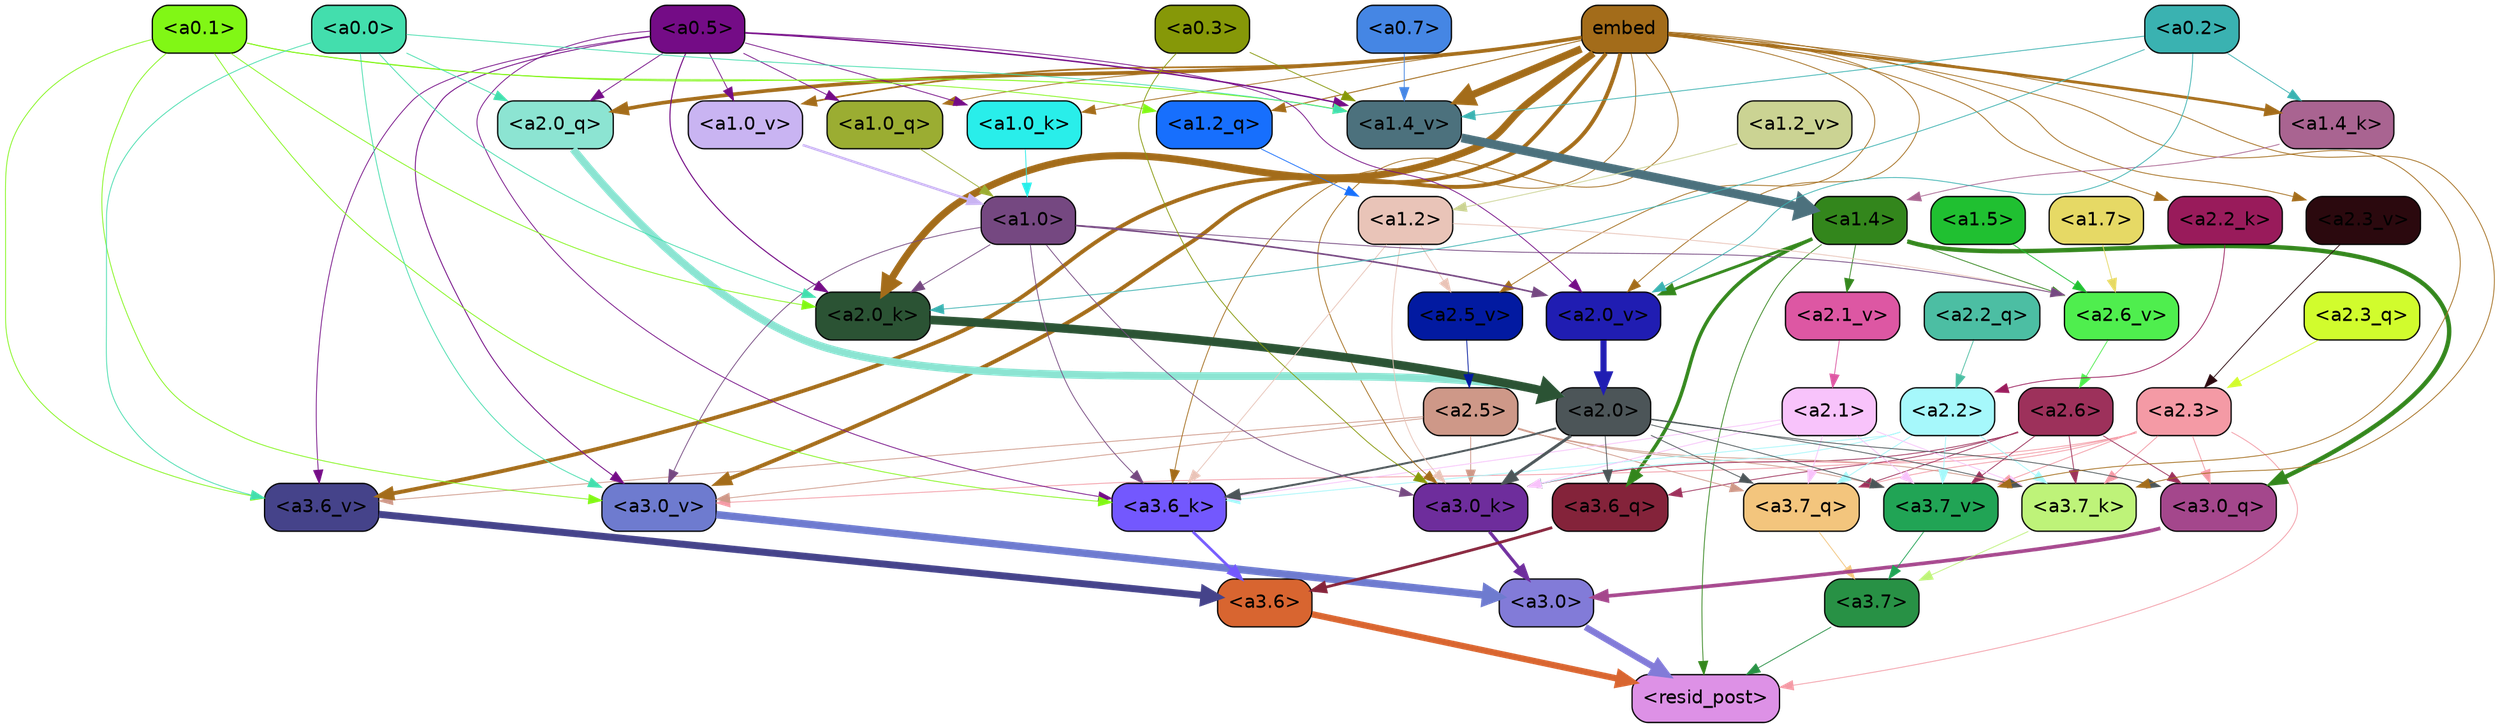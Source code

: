 strict digraph "" {
	graph [bgcolor=transparent,
		layout=dot,
		overlap=false,
		splines=true
	];
	"<a3.7>"	[color=black,
		fillcolor="#289145",
		fontname=Helvetica,
		shape=box,
		style="filled, rounded"];
	"<resid_post>"	[color=black,
		fillcolor="#dd91e6",
		fontname=Helvetica,
		shape=box,
		style="filled, rounded"];
	"<a3.7>" -> "<resid_post>"	[color="#289145",
		penwidth=0.6];
	"<a3.6>"	[color=black,
		fillcolor="#d86530",
		fontname=Helvetica,
		shape=box,
		style="filled, rounded"];
	"<a3.6>" -> "<resid_post>"	[color="#d86530",
		penwidth=4.751612067222595];
	"<a3.0>"	[color=black,
		fillcolor="#827bd8",
		fontname=Helvetica,
		shape=box,
		style="filled, rounded"];
	"<a3.0>" -> "<resid_post>"	[color="#827bd8",
		penwidth=4.884142994880676];
	"<a2.3>"	[color=black,
		fillcolor="#f49aa5",
		fontname=Helvetica,
		shape=box,
		style="filled, rounded"];
	"<a2.3>" -> "<resid_post>"	[color="#f49aa5",
		penwidth=0.6];
	"<a3.7_q>"	[color=black,
		fillcolor="#f3c57d",
		fontname=Helvetica,
		shape=box,
		style="filled, rounded"];
	"<a2.3>" -> "<a3.7_q>"	[color="#f49aa5",
		penwidth=0.6];
	"<a3.0_q>"	[color=black,
		fillcolor="#a4478c",
		fontname=Helvetica,
		shape=box,
		style="filled, rounded"];
	"<a2.3>" -> "<a3.0_q>"	[color="#f49aa5",
		penwidth=0.6];
	"<a3.7_k>"	[color=black,
		fillcolor="#bef379",
		fontname=Helvetica,
		shape=box,
		style="filled, rounded"];
	"<a2.3>" -> "<a3.7_k>"	[color="#f49aa5",
		penwidth=0.6];
	"<a3.0_k>"	[color=black,
		fillcolor="#6e2d9c",
		fontname=Helvetica,
		shape=box,
		style="filled, rounded"];
	"<a2.3>" -> "<a3.0_k>"	[color="#f49aa5",
		penwidth=0.6];
	"<a3.7_v>"	[color=black,
		fillcolor="#21a455",
		fontname=Helvetica,
		shape=box,
		style="filled, rounded"];
	"<a2.3>" -> "<a3.7_v>"	[color="#f49aa5",
		penwidth=0.6];
	"<a3.0_v>"	[color=black,
		fillcolor="#6e7bcf",
		fontname=Helvetica,
		shape=box,
		style="filled, rounded"];
	"<a2.3>" -> "<a3.0_v>"	[color="#f49aa5",
		penwidth=0.6];
	"<a1.4>"	[color=black,
		fillcolor="#33861c",
		fontname=Helvetica,
		shape=box,
		style="filled, rounded"];
	"<a1.4>" -> "<resid_post>"	[color="#33861c",
		penwidth=0.6];
	"<a3.6_q>"	[color=black,
		fillcolor="#84233a",
		fontname=Helvetica,
		shape=box,
		style="filled, rounded"];
	"<a1.4>" -> "<a3.6_q>"	[color="#33861c",
		penwidth=2.6469622254371643];
	"<a1.4>" -> "<a3.0_q>"	[color="#33861c",
		penwidth=3.3040847778320312];
	"<a2.6_v>"	[color=black,
		fillcolor="#4fee4e",
		fontname=Helvetica,
		shape=box,
		style="filled, rounded"];
	"<a1.4>" -> "<a2.6_v>"	[color="#33861c",
		penwidth=0.6];
	"<a2.1_v>"	[color=black,
		fillcolor="#dd57a3",
		fontname=Helvetica,
		shape=box,
		style="filled, rounded"];
	"<a1.4>" -> "<a2.1_v>"	[color="#33861c",
		penwidth=0.6];
	"<a2.0_v>"	[color=black,
		fillcolor="#201db2",
		fontname=Helvetica,
		shape=box,
		style="filled, rounded"];
	"<a1.4>" -> "<a2.0_v>"	[color="#33861c",
		penwidth=2.1286070346832275];
	"<a3.7_q>" -> "<a3.7>"	[color="#f3c57d",
		penwidth=0.6];
	"<a3.6_q>" -> "<a3.6>"	[color="#84233a",
		penwidth=2.091020345687866];
	"<a3.0_q>" -> "<a3.0>"	[color="#a4478c",
		penwidth=2.7421876192092896];
	"<a3.7_k>" -> "<a3.7>"	[color="#bef379",
		penwidth=0.6];
	"<a3.6_k>"	[color=black,
		fillcolor="#7358fe",
		fontname=Helvetica,
		shape=box,
		style="filled, rounded"];
	"<a3.6_k>" -> "<a3.6>"	[color="#7358fe",
		penwidth=2.048597991466522];
	"<a3.0_k>" -> "<a3.0>"	[color="#6e2d9c",
		penwidth=2.476402521133423];
	"<a3.7_v>" -> "<a3.7>"	[color="#21a455",
		penwidth=0.6];
	"<a3.6_v>"	[color=black,
		fillcolor="#45438a",
		fontname=Helvetica,
		shape=box,
		style="filled, rounded"];
	"<a3.6_v>" -> "<a3.6>"	[color="#45438a",
		penwidth=5.2550448179244995];
	"<a3.0_v>" -> "<a3.0>"	[color="#6e7bcf",
		penwidth=5.652270674705505];
	"<a2.6>"	[color=black,
		fillcolor="#9d315b",
		fontname=Helvetica,
		shape=box,
		style="filled, rounded"];
	"<a2.6>" -> "<a3.7_q>"	[color="#9d315b",
		penwidth=0.6];
	"<a2.6>" -> "<a3.6_q>"	[color="#9d315b",
		penwidth=0.6];
	"<a2.6>" -> "<a3.0_q>"	[color="#9d315b",
		penwidth=0.6];
	"<a2.6>" -> "<a3.7_k>"	[color="#9d315b",
		penwidth=0.6];
	"<a2.6>" -> "<a3.0_k>"	[color="#9d315b",
		penwidth=0.6];
	"<a2.6>" -> "<a3.7_v>"	[color="#9d315b",
		penwidth=0.6];
	"<a2.5>"	[color=black,
		fillcolor="#ce9888",
		fontname=Helvetica,
		shape=box,
		style="filled, rounded"];
	"<a2.5>" -> "<a3.7_q>"	[color="#ce9888",
		penwidth=0.6];
	"<a2.5>" -> "<a3.7_k>"	[color="#ce9888",
		penwidth=0.6];
	"<a2.5>" -> "<a3.0_k>"	[color="#ce9888",
		penwidth=0.6];
	"<a2.5>" -> "<a3.7_v>"	[color="#ce9888",
		penwidth=0.6];
	"<a2.5>" -> "<a3.6_v>"	[color="#ce9888",
		penwidth=0.6];
	"<a2.5>" -> "<a3.0_v>"	[color="#ce9888",
		penwidth=0.6];
	"<a2.2>"	[color=black,
		fillcolor="#a6f8fb",
		fontname=Helvetica,
		shape=box,
		style="filled, rounded"];
	"<a2.2>" -> "<a3.7_q>"	[color="#a6f8fb",
		penwidth=0.6];
	"<a2.2>" -> "<a3.7_k>"	[color="#a6f8fb",
		penwidth=0.6];
	"<a2.2>" -> "<a3.6_k>"	[color="#a6f8fb",
		penwidth=0.6];
	"<a2.2>" -> "<a3.0_k>"	[color="#a6f8fb",
		penwidth=0.6];
	"<a2.2>" -> "<a3.7_v>"	[color="#a6f8fb",
		penwidth=0.6];
	"<a2.1>"	[color=black,
		fillcolor="#f8c3fb",
		fontname=Helvetica,
		shape=box,
		style="filled, rounded"];
	"<a2.1>" -> "<a3.7_q>"	[color="#f8c3fb",
		penwidth=0.6];
	"<a2.1>" -> "<a3.7_k>"	[color="#f8c3fb",
		penwidth=0.6];
	"<a2.1>" -> "<a3.6_k>"	[color="#f8c3fb",
		penwidth=0.6];
	"<a2.1>" -> "<a3.0_k>"	[color="#f8c3fb",
		penwidth=0.6];
	"<a2.1>" -> "<a3.7_v>"	[color="#f8c3fb",
		penwidth=0.6];
	"<a2.0>"	[color=black,
		fillcolor="#4c5558",
		fontname=Helvetica,
		shape=box,
		style="filled, rounded"];
	"<a2.0>" -> "<a3.7_q>"	[color="#4c5558",
		penwidth=0.6];
	"<a2.0>" -> "<a3.6_q>"	[color="#4c5558",
		penwidth=0.6];
	"<a2.0>" -> "<a3.0_q>"	[color="#4c5558",
		penwidth=0.6];
	"<a2.0>" -> "<a3.7_k>"	[color="#4c5558",
		penwidth=0.6];
	"<a2.0>" -> "<a3.6_k>"	[color="#4c5558",
		penwidth=1.4757367372512817];
	"<a2.0>" -> "<a3.0_k>"	[color="#4c5558",
		penwidth=2.2137351036071777];
	"<a2.0>" -> "<a3.7_v>"	[color="#4c5558",
		penwidth=0.6];
	embed	[color=black,
		fillcolor="#a36c1a",
		fontname=Helvetica,
		shape=box,
		style="filled, rounded"];
	embed -> "<a3.7_k>"	[color="#a36c1a",
		penwidth=0.6];
	embed -> "<a3.6_k>"	[color="#a36c1a",
		penwidth=0.6];
	embed -> "<a3.0_k>"	[color="#a36c1a",
		penwidth=0.6];
	embed -> "<a3.7_v>"	[color="#a36c1a",
		penwidth=0.6];
	embed -> "<a3.6_v>"	[color="#a36c1a",
		penwidth=2.9582033157348633];
	embed -> "<a3.0_v>"	[color="#a36c1a",
		penwidth=2.972973108291626];
	"<a2.0_q>"	[color=black,
		fillcolor="#8ce4d2",
		fontname=Helvetica,
		shape=box,
		style="filled, rounded"];
	embed -> "<a2.0_q>"	[color="#a36c1a",
		penwidth=2.7699792869389057];
	"<a2.2_k>"	[color=black,
		fillcolor="#991b5b",
		fontname=Helvetica,
		shape=box,
		style="filled, rounded"];
	embed -> "<a2.2_k>"	[color="#a36c1a",
		penwidth=0.6];
	"<a2.0_k>"	[color=black,
		fillcolor="#2b5334",
		fontname=Helvetica,
		shape=box,
		style="filled, rounded"];
	embed -> "<a2.0_k>"	[color="#a36c1a",
		penwidth=5.362775564193726];
	"<a2.5_v>"	[color=black,
		fillcolor="#021aa1",
		fontname=Helvetica,
		shape=box,
		style="filled, rounded"];
	embed -> "<a2.5_v>"	[color="#a36c1a",
		penwidth=0.6];
	"<a2.3_v>"	[color=black,
		fillcolor="#2b090e",
		fontname=Helvetica,
		shape=box,
		style="filled, rounded"];
	embed -> "<a2.3_v>"	[color="#a36c1a",
		penwidth=0.6];
	embed -> "<a2.0_v>"	[color="#a36c1a",
		penwidth=0.6];
	"<a1.2_q>"	[color=black,
		fillcolor="#176ffd",
		fontname=Helvetica,
		shape=box,
		style="filled, rounded"];
	embed -> "<a1.2_q>"	[color="#a36c1a",
		penwidth=0.7193574905395508];
	"<a1.0_q>"	[color=black,
		fillcolor="#9bad32",
		fontname=Helvetica,
		shape=box,
		style="filled, rounded"];
	embed -> "<a1.0_q>"	[color="#a36c1a",
		penwidth=0.6];
	"<a1.4_k>"	[color=black,
		fillcolor="#a96491",
		fontname=Helvetica,
		shape=box,
		style="filled, rounded"];
	embed -> "<a1.4_k>"	[color="#a36c1a",
		penwidth=2.147887945175171];
	"<a1.0_k>"	[color=black,
		fillcolor="#29eeea",
		fontname=Helvetica,
		shape=box,
		style="filled, rounded"];
	embed -> "<a1.0_k>"	[color="#a36c1a",
		penwidth=0.6];
	"<a1.4_v>"	[color=black,
		fillcolor="#4c717d",
		fontname=Helvetica,
		shape=box,
		style="filled, rounded"];
	embed -> "<a1.4_v>"	[color="#a36c1a",
		penwidth=5.545122385025024];
	"<a1.0_v>"	[color=black,
		fillcolor="#c9b4f2",
		fontname=Helvetica,
		shape=box,
		style="filled, rounded"];
	embed -> "<a1.0_v>"	[color="#a36c1a",
		penwidth=1.26444411277771];
	"<a1.2>"	[color=black,
		fillcolor="#e9c4b8",
		fontname=Helvetica,
		shape=box,
		style="filled, rounded"];
	"<a1.2>" -> "<a3.6_k>"	[color="#e9c4b8",
		penwidth=0.6];
	"<a1.2>" -> "<a3.0_k>"	[color="#e9c4b8",
		penwidth=0.6];
	"<a1.2>" -> "<a2.6_v>"	[color="#e9c4b8",
		penwidth=0.6];
	"<a1.2>" -> "<a2.5_v>"	[color="#e9c4b8",
		penwidth=0.6];
	"<a1.0>"	[color=black,
		fillcolor="#754881",
		fontname=Helvetica,
		shape=box,
		style="filled, rounded"];
	"<a1.0>" -> "<a3.6_k>"	[color="#754881",
		penwidth=0.6];
	"<a1.0>" -> "<a3.0_k>"	[color="#754881",
		penwidth=0.6];
	"<a1.0>" -> "<a3.0_v>"	[color="#754881",
		penwidth=0.6];
	"<a1.0>" -> "<a2.0_k>"	[color="#754881",
		penwidth=0.6];
	"<a1.0>" -> "<a2.6_v>"	[color="#754881",
		penwidth=0.6];
	"<a1.0>" -> "<a2.0_v>"	[color="#754881",
		penwidth=1.2240618467330933];
	"<a0.5>"	[color=black,
		fillcolor="#740c86",
		fontname=Helvetica,
		shape=box,
		style="filled, rounded"];
	"<a0.5>" -> "<a3.6_k>"	[color="#740c86",
		penwidth=0.6];
	"<a0.5>" -> "<a3.6_v>"	[color="#740c86",
		penwidth=0.6];
	"<a0.5>" -> "<a3.0_v>"	[color="#740c86",
		penwidth=0.6790935099124908];
	"<a0.5>" -> "<a2.0_q>"	[color="#740c86",
		penwidth=0.6];
	"<a0.5>" -> "<a2.0_k>"	[color="#740c86",
		penwidth=0.7897988557815552];
	"<a0.5>" -> "<a2.0_v>"	[color="#740c86",
		penwidth=0.6];
	"<a0.5>" -> "<a1.0_q>"	[color="#740c86",
		penwidth=0.6];
	"<a0.5>" -> "<a1.0_k>"	[color="#740c86",
		penwidth=0.6];
	"<a0.5>" -> "<a1.4_v>"	[color="#740c86",
		penwidth=1.0479987859725952];
	"<a0.5>" -> "<a1.0_v>"	[color="#740c86",
		penwidth=0.6];
	"<a0.1>"	[color=black,
		fillcolor="#81f715",
		fontname=Helvetica,
		shape=box,
		style="filled, rounded"];
	"<a0.1>" -> "<a3.6_k>"	[color="#81f715",
		penwidth=0.6];
	"<a0.1>" -> "<a3.6_v>"	[color="#81f715",
		penwidth=0.6];
	"<a0.1>" -> "<a3.0_v>"	[color="#81f715",
		penwidth=0.6];
	"<a0.1>" -> "<a2.0_k>"	[color="#81f715",
		penwidth=0.6];
	"<a0.1>" -> "<a1.2_q>"	[color="#81f715",
		penwidth=0.6];
	"<a0.1>" -> "<a1.4_v>"	[color="#81f715",
		penwidth=0.7031502723693848];
	"<a0.3>"	[color=black,
		fillcolor="#869808",
		fontname=Helvetica,
		shape=box,
		style="filled, rounded"];
	"<a0.3>" -> "<a3.0_k>"	[color="#869808",
		penwidth=0.6];
	"<a0.3>" -> "<a1.4_v>"	[color="#869808",
		penwidth=0.6];
	"<a0.0>"	[color=black,
		fillcolor="#43dead",
		fontname=Helvetica,
		shape=box,
		style="filled, rounded"];
	"<a0.0>" -> "<a3.6_v>"	[color="#43dead",
		penwidth=0.6];
	"<a0.0>" -> "<a3.0_v>"	[color="#43dead",
		penwidth=0.6];
	"<a0.0>" -> "<a2.0_q>"	[color="#43dead",
		penwidth=0.6];
	"<a0.0>" -> "<a2.0_k>"	[color="#43dead",
		penwidth=0.6];
	"<a0.0>" -> "<a1.4_v>"	[color="#43dead",
		penwidth=0.6];
	"<a2.3_q>"	[color=black,
		fillcolor="#d1fc2d",
		fontname=Helvetica,
		shape=box,
		style="filled, rounded"];
	"<a2.3_q>" -> "<a2.3>"	[color="#d1fc2d",
		penwidth=0.6];
	"<a2.2_q>"	[color=black,
		fillcolor="#4cbea3",
		fontname=Helvetica,
		shape=box,
		style="filled, rounded"];
	"<a2.2_q>" -> "<a2.2>"	[color="#4cbea3",
		penwidth=0.6];
	"<a2.0_q>" -> "<a2.0>"	[color="#8ce4d2",
		penwidth=5.819834470748901];
	"<a2.2_k>" -> "<a2.2>"	[color="#991b5b",
		penwidth=0.6];
	"<a2.0_k>" -> "<a2.0>"	[color="#2b5334",
		penwidth=6.470837593078613];
	"<a2.6_v>" -> "<a2.6>"	[color="#4fee4e",
		penwidth=0.6];
	"<a2.5_v>" -> "<a2.5>"	[color="#021aa1",
		penwidth=0.6];
	"<a2.3_v>" -> "<a2.3>"	[color="#2b090e",
		penwidth=0.6];
	"<a2.1_v>" -> "<a2.1>"	[color="#dd57a3",
		penwidth=0.6];
	"<a2.0_v>" -> "<a2.0>"	[color="#201db2",
		penwidth=4.5950857400894165];
	"<a0.2>"	[color=black,
		fillcolor="#3ab2b1",
		fontname=Helvetica,
		shape=box,
		style="filled, rounded"];
	"<a0.2>" -> "<a2.0_k>"	[color="#3ab2b1",
		penwidth=0.6];
	"<a0.2>" -> "<a2.0_v>"	[color="#3ab2b1",
		penwidth=0.6];
	"<a0.2>" -> "<a1.4_k>"	[color="#3ab2b1",
		penwidth=0.6];
	"<a0.2>" -> "<a1.4_v>"	[color="#3ab2b1",
		penwidth=0.6];
	"<a1.7>"	[color=black,
		fillcolor="#e6d965",
		fontname=Helvetica,
		shape=box,
		style="filled, rounded"];
	"<a1.7>" -> "<a2.6_v>"	[color="#e6d965",
		penwidth=0.6];
	"<a1.5>"	[color=black,
		fillcolor="#20c031",
		fontname=Helvetica,
		shape=box,
		style="filled, rounded"];
	"<a1.5>" -> "<a2.6_v>"	[color="#20c031",
		penwidth=0.6];
	"<a1.2_q>" -> "<a1.2>"	[color="#176ffd",
		penwidth=0.6];
	"<a1.0_q>" -> "<a1.0>"	[color="#9bad32",
		penwidth=0.6];
	"<a1.4_k>" -> "<a1.4>"	[color="#a96491",
		penwidth=0.6];
	"<a1.0_k>" -> "<a1.0>"	[color="#29eeea",
		penwidth=0.6];
	"<a1.4_v>" -> "<a1.4>"	[color="#4c717d",
		penwidth=6.635385513305664];
	"<a1.2_v>"	[color=black,
		fillcolor="#cbd393",
		fontname=Helvetica,
		shape=box,
		style="filled, rounded"];
	"<a1.2_v>" -> "<a1.2>"	[color="#cbd393",
		penwidth=0.6];
	"<a1.0_v>" -> "<a1.0>"	[color="#c9b4f2",
		penwidth=1.807669460773468];
	"<a0.7>"	[color=black,
		fillcolor="#4586e4",
		fontname=Helvetica,
		shape=box,
		style="filled, rounded"];
	"<a0.7>" -> "<a1.4_v>"	[color="#4586e4",
		penwidth=0.6];
}
